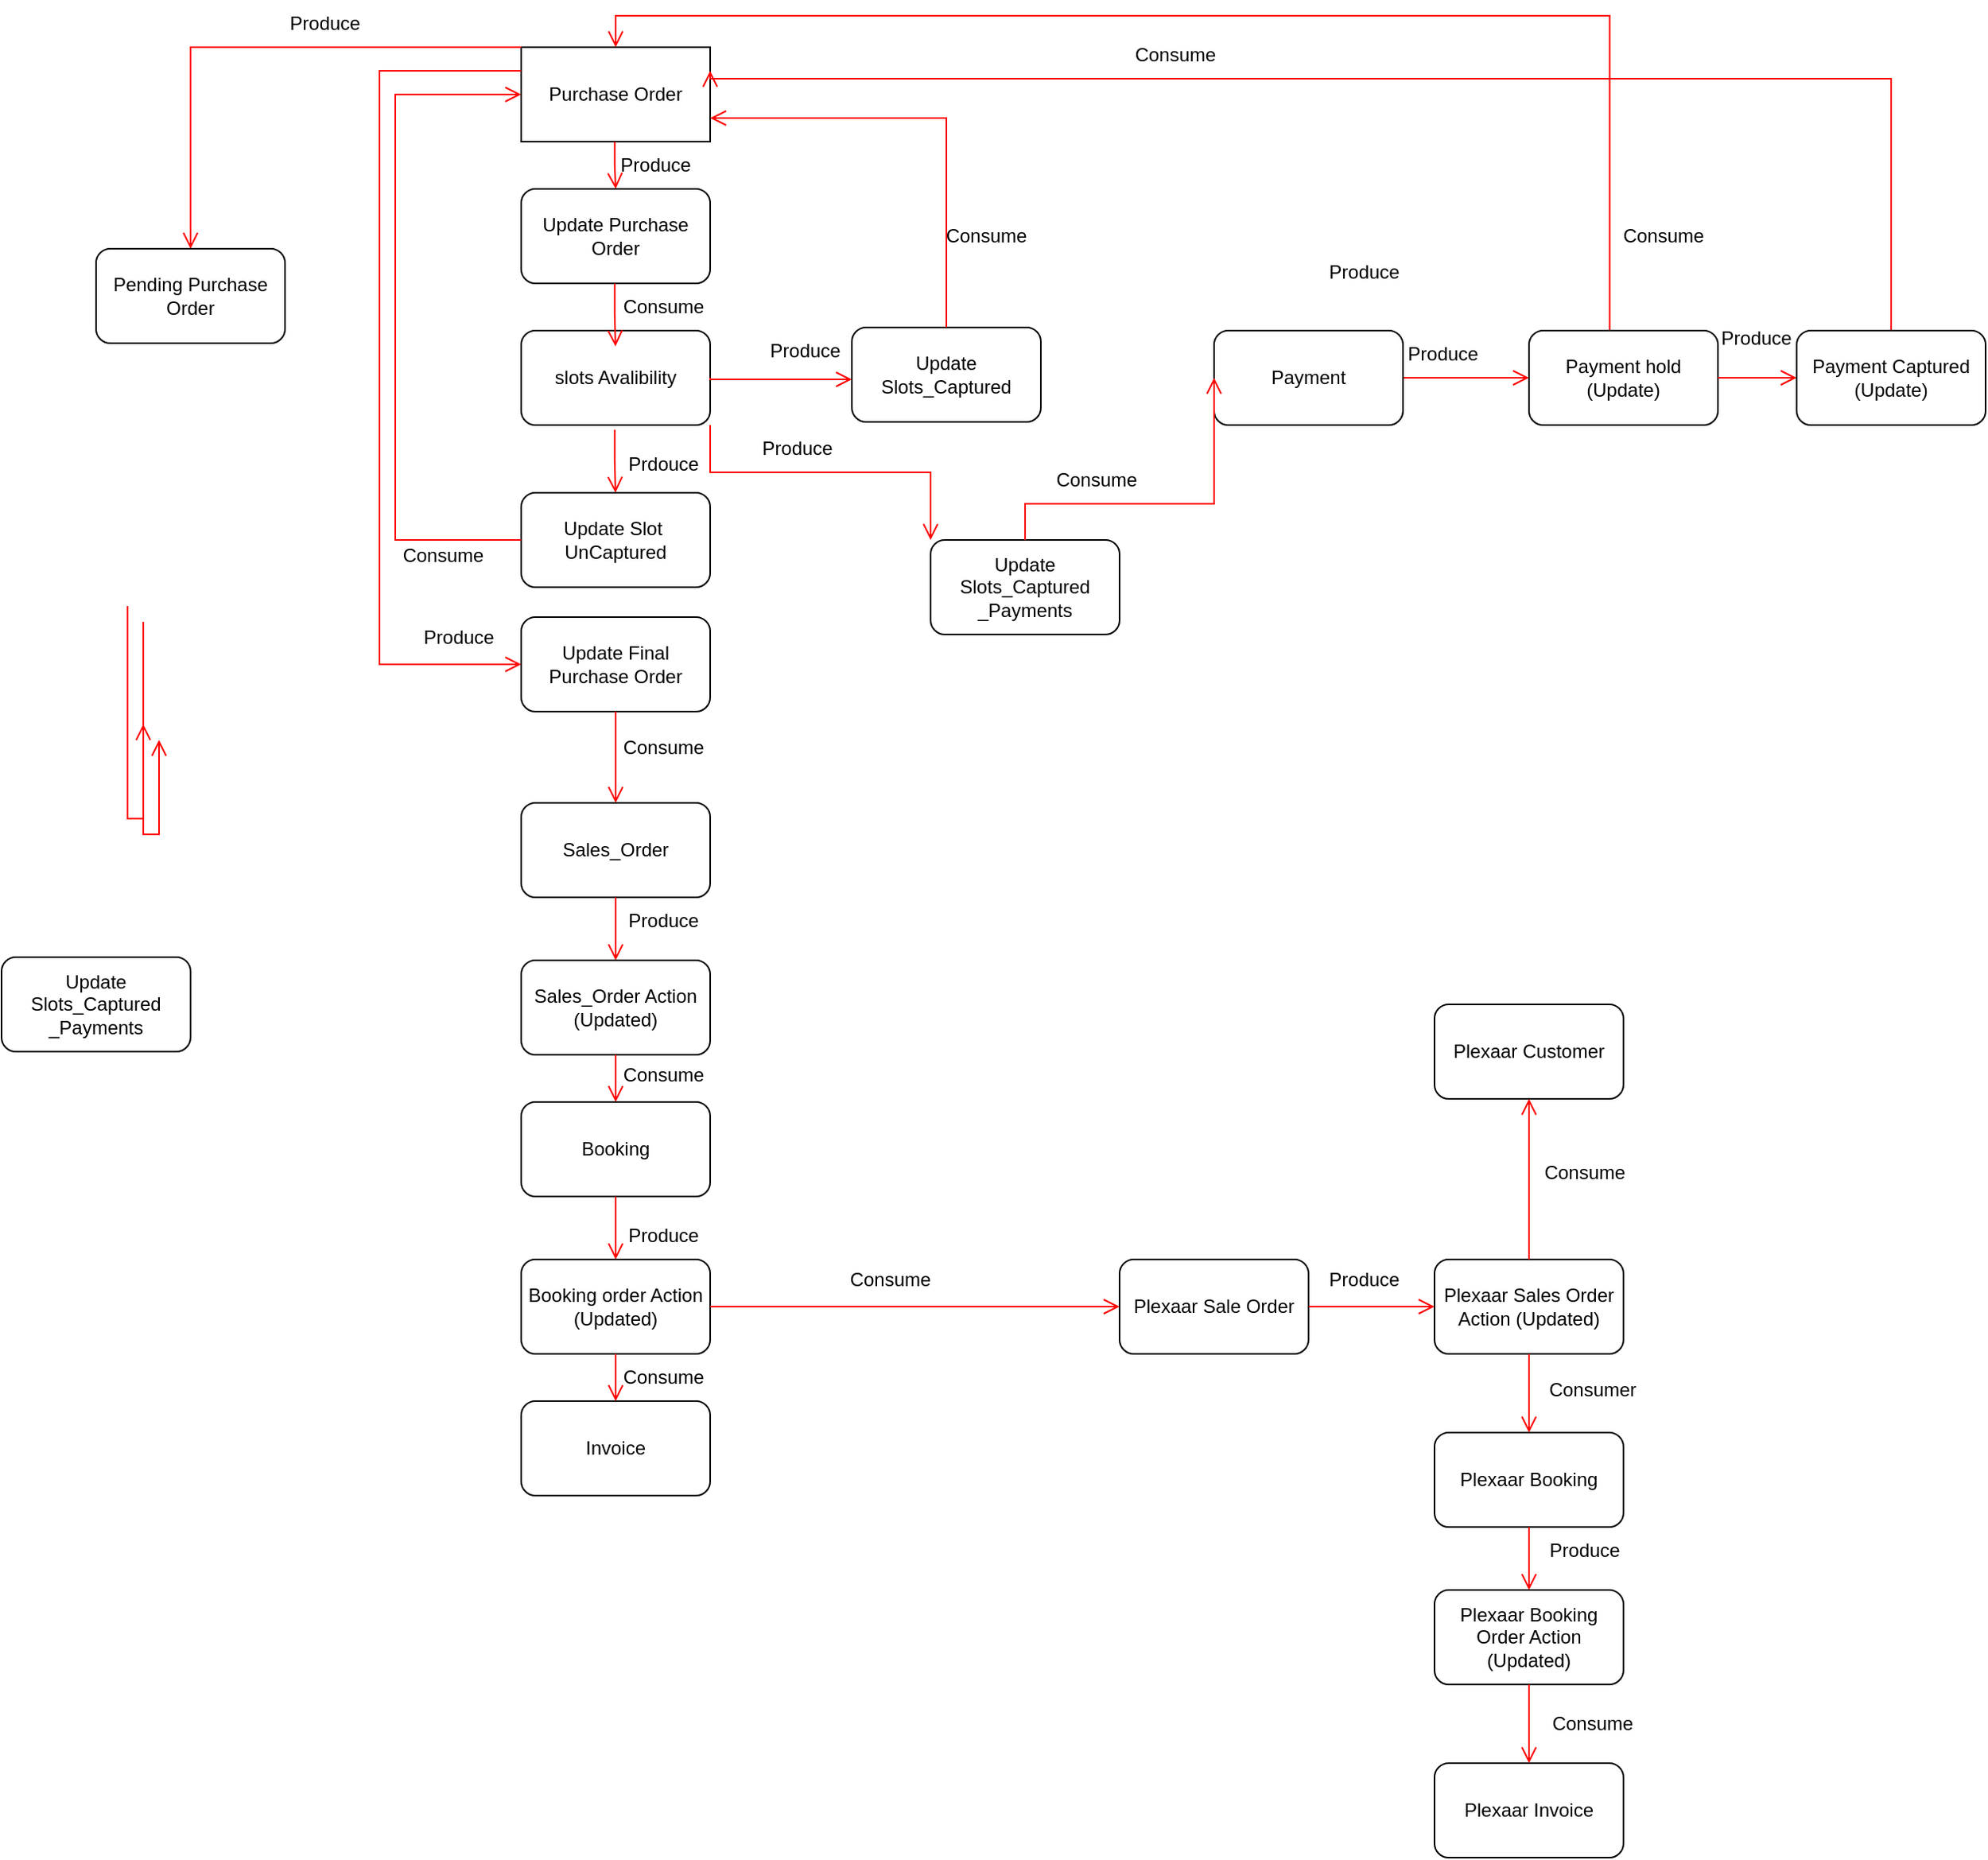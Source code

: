 <mxfile version="22.0.4" type="device">
  <diagram name="Page-1" id="e7e014a7-5840-1c2e-5031-d8a46d1fe8dd">
    <mxGraphModel dx="1354" dy="686" grid="1" gridSize="10" guides="1" tooltips="1" connect="1" arrows="1" fold="1" page="1" pageScale="1" pageWidth="1169" pageHeight="826" background="none" math="0" shadow="0">
      <root>
        <mxCell id="0" />
        <mxCell id="1" parent="0" />
        <mxCell id="SyflD4wRQNZvbjh-Ypq2-3" value="" style="edgeStyle=elbowEdgeStyle;elbow=vertical;verticalAlign=bottom;endArrow=open;endSize=8;strokeColor=#FF0000;endFill=1;rounded=0;exitX=1;exitY=0.5;exitDx=0;exitDy=0;entryX=0;entryY=0.5;entryDx=0;entryDy=0;" parent="1" source="SyflD4wRQNZvbjh-Ypq2-17" target="SyflD4wRQNZvbjh-Ypq2-11" edge="1">
          <mxGeometry x="264.5" y="168" as="geometry">
            <mxPoint x="880.5" y="450" as="targetPoint" />
            <mxPoint x="880" y="410" as="sourcePoint" />
          </mxGeometry>
        </mxCell>
        <mxCell id="SyflD4wRQNZvbjh-Ypq2-5" value="Purchase Order" style="rounded=0;whiteSpace=wrap;html=1;" parent="1" vertex="1">
          <mxGeometry x="350" y="40" width="120" height="60" as="geometry" />
        </mxCell>
        <mxCell id="SyflD4wRQNZvbjh-Ypq2-11" value="Payment hold&lt;br&gt;(Update)" style="rounded=1;whiteSpace=wrap;html=1;" parent="1" vertex="1">
          <mxGeometry x="990" y="220" width="120" height="60" as="geometry" />
        </mxCell>
        <mxCell id="SyflD4wRQNZvbjh-Ypq2-13" value="Update Final Purchase Order" style="rounded=1;whiteSpace=wrap;html=1;" parent="1" vertex="1">
          <mxGeometry x="350" y="402" width="120" height="60" as="geometry" />
        </mxCell>
        <mxCell id="SyflD4wRQNZvbjh-Ypq2-14" value="slots Avalibility" style="rounded=1;whiteSpace=wrap;html=1;" parent="1" vertex="1">
          <mxGeometry x="350" y="220" width="120" height="60" as="geometry" />
        </mxCell>
        <mxCell id="SyflD4wRQNZvbjh-Ypq2-16" value="Plexaar Sale Order" style="rounded=1;whiteSpace=wrap;html=1;" parent="1" vertex="1">
          <mxGeometry x="730" y="810" width="120" height="60" as="geometry" />
        </mxCell>
        <mxCell id="SyflD4wRQNZvbjh-Ypq2-17" value="Payment" style="rounded=1;whiteSpace=wrap;html=1;" parent="1" vertex="1">
          <mxGeometry x="790.0" y="220" width="120" height="60" as="geometry" />
        </mxCell>
        <mxCell id="SyflD4wRQNZvbjh-Ypq2-18" value="Update &lt;br&gt;Slots_Captured" style="rounded=1;whiteSpace=wrap;html=1;" parent="1" vertex="1">
          <mxGeometry x="560" y="218" width="120" height="60" as="geometry" />
        </mxCell>
        <mxCell id="SyflD4wRQNZvbjh-Ypq2-19" value="Update Slot&amp;nbsp; UnCaptured" style="rounded=1;whiteSpace=wrap;html=1;" parent="1" vertex="1">
          <mxGeometry x="350" y="323" width="120" height="60" as="geometry" />
        </mxCell>
        <mxCell id="SyflD4wRQNZvbjh-Ypq2-20" value="Booking" style="rounded=1;whiteSpace=wrap;html=1;" parent="1" vertex="1">
          <mxGeometry x="350" y="710" width="120" height="60" as="geometry" />
        </mxCell>
        <mxCell id="SyflD4wRQNZvbjh-Ypq2-22" value="Invoice" style="rounded=1;whiteSpace=wrap;html=1;" parent="1" vertex="1">
          <mxGeometry x="350" y="900" width="120" height="60" as="geometry" />
        </mxCell>
        <mxCell id="SyflD4wRQNZvbjh-Ypq2-24" value="Plexaar Booking" style="rounded=1;whiteSpace=wrap;html=1;" parent="1" vertex="1">
          <mxGeometry x="930" y="920" width="120" height="60" as="geometry" />
        </mxCell>
        <mxCell id="SyflD4wRQNZvbjh-Ypq2-25" value="Plexaar Sales Order Action (Updated)" style="rounded=1;whiteSpace=wrap;html=1;" parent="1" vertex="1">
          <mxGeometry x="930" y="810" width="120" height="60" as="geometry" />
        </mxCell>
        <mxCell id="SyflD4wRQNZvbjh-Ypq2-27" value="Sales_Order Action&lt;br&gt;(Updated)" style="rounded=1;whiteSpace=wrap;html=1;" parent="1" vertex="1">
          <mxGeometry x="350" y="620" width="120" height="60" as="geometry" />
        </mxCell>
        <mxCell id="SyflD4wRQNZvbjh-Ypq2-34" value="" style="edgeStyle=elbowEdgeStyle;elbow=vertical;verticalAlign=bottom;endArrow=open;endSize=8;strokeColor=#FF0000;endFill=1;rounded=0;exitX=1;exitY=0.5;exitDx=0;exitDy=0;entryX=0.929;entryY=1.133;entryDx=0;entryDy=0;entryPerimeter=0;" parent="1" source="SyflD4wRQNZvbjh-Ypq2-14" target="SyflD4wRQNZvbjh-Ypq2-61" edge="1">
          <mxGeometry x="264.5" y="168" as="geometry">
            <mxPoint x="565" y="255" as="targetPoint" />
            <mxPoint x="480" y="200" as="sourcePoint" />
          </mxGeometry>
        </mxCell>
        <mxCell id="SyflD4wRQNZvbjh-Ypq2-49" value="" style="edgeStyle=elbowEdgeStyle;elbow=vertical;verticalAlign=bottom;endArrow=open;endSize=8;strokeColor=#FF0000;endFill=1;rounded=0;exitX=0.5;exitY=1;exitDx=0;exitDy=0;entryX=0.5;entryY=0;entryDx=0;entryDy=0;" parent="1" source="SyflD4wRQNZvbjh-Ypq2-25" target="SyflD4wRQNZvbjh-Ypq2-24" edge="1">
          <mxGeometry x="264.5" y="168" as="geometry">
            <mxPoint x="640" y="1060" as="targetPoint" />
            <mxPoint x="690" y="1050" as="sourcePoint" />
          </mxGeometry>
        </mxCell>
        <mxCell id="SyflD4wRQNZvbjh-Ypq2-50" value="" style="edgeStyle=elbowEdgeStyle;elbow=vertical;verticalAlign=bottom;endArrow=open;endSize=8;strokeColor=#FF0000;endFill=1;rounded=0;entryX=0.5;entryY=0;entryDx=0;entryDy=0;exitX=0.427;exitY=-0.008;exitDx=0;exitDy=0;exitPerimeter=0;" parent="1" source="SyflD4wRQNZvbjh-Ypq2-11" target="SyflD4wRQNZvbjh-Ypq2-5" edge="1">
          <mxGeometry x="264.5" y="168" as="geometry">
            <mxPoint x="970" y="170" as="targetPoint" />
            <mxPoint x="1040" y="170" as="sourcePoint" />
            <Array as="points">
              <mxPoint x="720" y="20" />
            </Array>
          </mxGeometry>
        </mxCell>
        <mxCell id="SyflD4wRQNZvbjh-Ypq2-54" value="Update Purchase Order" style="rounded=1;whiteSpace=wrap;html=1;" parent="1" vertex="1">
          <mxGeometry x="350" y="130" width="120" height="60" as="geometry" />
        </mxCell>
        <mxCell id="SyflD4wRQNZvbjh-Ypq2-55" value="" style="edgeStyle=elbowEdgeStyle;elbow=vertical;verticalAlign=bottom;endArrow=open;endSize=8;strokeColor=#FF0000;endFill=1;rounded=0;entryX=0;entryY=0.5;entryDx=0;entryDy=0;exitX=0;exitY=0.5;exitDx=0;exitDy=0;" parent="1" source="SyflD4wRQNZvbjh-Ypq2-19" target="SyflD4wRQNZvbjh-Ypq2-5" edge="1">
          <mxGeometry x="264.5" y="168" as="geometry">
            <mxPoint x="290.5" y="170" as="targetPoint" />
            <mxPoint x="290" y="130" as="sourcePoint" />
            <Array as="points">
              <mxPoint x="270" y="220" />
            </Array>
          </mxGeometry>
        </mxCell>
        <mxCell id="SyflD4wRQNZvbjh-Ypq2-56" value="" style="edgeStyle=elbowEdgeStyle;elbow=vertical;verticalAlign=bottom;endArrow=open;endSize=8;strokeColor=#FF0000;endFill=1;rounded=0" parent="1" edge="1">
          <mxGeometry x="264.5" y="168" as="geometry">
            <mxPoint x="409.88" y="323" as="targetPoint" />
            <mxPoint x="409.38" y="283" as="sourcePoint" />
          </mxGeometry>
        </mxCell>
        <mxCell id="SyflD4wRQNZvbjh-Ypq2-57" value="" style="edgeStyle=elbowEdgeStyle;elbow=vertical;verticalAlign=bottom;endArrow=open;endSize=8;strokeColor=#FF0000;endFill=1;rounded=0" parent="1" edge="1">
          <mxGeometry x="264.5" y="168" as="geometry">
            <mxPoint x="409.88" y="230" as="targetPoint" />
            <mxPoint x="409.38" y="190" as="sourcePoint" />
          </mxGeometry>
        </mxCell>
        <mxCell id="SyflD4wRQNZvbjh-Ypq2-58" value="" style="edgeStyle=elbowEdgeStyle;elbow=vertical;verticalAlign=bottom;endArrow=open;endSize=8;strokeColor=#FF0000;endFill=1;rounded=0;entryX=0.5;entryY=0;entryDx=0;entryDy=0;" parent="1" target="SyflD4wRQNZvbjh-Ypq2-54" edge="1">
          <mxGeometry x="264.5" y="168" as="geometry">
            <mxPoint x="409.88" y="140" as="targetPoint" />
            <mxPoint x="409.38" y="100" as="sourcePoint" />
          </mxGeometry>
        </mxCell>
        <mxCell id="SyflD4wRQNZvbjh-Ypq2-59" value="Produce" style="text;html=1;align=center;verticalAlign=middle;resizable=0;points=[];autosize=1;strokeColor=none;fillColor=none;" parent="1" vertex="1">
          <mxGeometry x="400" y="100" width="70" height="30" as="geometry" />
        </mxCell>
        <mxCell id="SyflD4wRQNZvbjh-Ypq2-60" value="Consume" style="text;html=1;align=center;verticalAlign=middle;resizable=0;points=[];autosize=1;strokeColor=none;fillColor=none;" parent="1" vertex="1">
          <mxGeometry x="405" y="190" width="70" height="30" as="geometry" />
        </mxCell>
        <mxCell id="SyflD4wRQNZvbjh-Ypq2-61" value="Produce" style="text;html=1;align=center;verticalAlign=middle;resizable=0;points=[];autosize=1;strokeColor=none;fillColor=none;" parent="1" vertex="1">
          <mxGeometry x="495" y="218" width="70" height="30" as="geometry" />
        </mxCell>
        <mxCell id="SyflD4wRQNZvbjh-Ypq2-62" value="Plexaar Customer" style="rounded=1;whiteSpace=wrap;html=1;" parent="1" vertex="1">
          <mxGeometry x="930" y="648" width="120" height="60" as="geometry" />
        </mxCell>
        <mxCell id="SyflD4wRQNZvbjh-Ypq2-63" value="Plexaar Invoice" style="rounded=1;whiteSpace=wrap;html=1;" parent="1" vertex="1">
          <mxGeometry x="930" y="1130" width="120" height="60" as="geometry" />
        </mxCell>
        <mxCell id="SyflD4wRQNZvbjh-Ypq2-64" value="Booking order Action&lt;br&gt;(Updated)" style="rounded=1;whiteSpace=wrap;html=1;" parent="1" vertex="1">
          <mxGeometry x="350" y="810" width="120" height="60" as="geometry" />
        </mxCell>
        <mxCell id="SyflD4wRQNZvbjh-Ypq2-65" value="Sales_Order" style="rounded=1;whiteSpace=wrap;html=1;" parent="1" vertex="1">
          <mxGeometry x="350" y="520" width="120" height="60" as="geometry" />
        </mxCell>
        <mxCell id="SyflD4wRQNZvbjh-Ypq2-66" value="Plexaar Booking Order Action (Updated)" style="rounded=1;whiteSpace=wrap;html=1;" parent="1" vertex="1">
          <mxGeometry x="930" y="1020" width="120" height="60" as="geometry" />
        </mxCell>
        <mxCell id="SyflD4wRQNZvbjh-Ypq2-67" value="Prdouce" style="text;html=1;align=center;verticalAlign=middle;resizable=0;points=[];autosize=1;strokeColor=none;fillColor=none;" parent="1" vertex="1">
          <mxGeometry x="405" y="290" width="70" height="30" as="geometry" />
        </mxCell>
        <mxCell id="SyflD4wRQNZvbjh-Ypq2-68" value="Consume" style="text;html=1;align=center;verticalAlign=middle;resizable=0;points=[];autosize=1;strokeColor=none;fillColor=none;" parent="1" vertex="1">
          <mxGeometry x="265" y="348" width="70" height="30" as="geometry" />
        </mxCell>
        <mxCell id="SyflD4wRQNZvbjh-Ypq2-69" value="Consume" style="text;html=1;align=center;verticalAlign=middle;resizable=0;points=[];autosize=1;strokeColor=none;fillColor=none;" parent="1" vertex="1">
          <mxGeometry x="680" y="300" width="70" height="30" as="geometry" />
        </mxCell>
        <mxCell id="SyflD4wRQNZvbjh-Ypq2-70" value="Produce" style="text;html=1;align=center;verticalAlign=middle;resizable=0;points=[];autosize=1;strokeColor=none;fillColor=none;" parent="1" vertex="1">
          <mxGeometry x="900" y="220" width="70" height="30" as="geometry" />
        </mxCell>
        <mxCell id="SyflD4wRQNZvbjh-Ypq2-71" value="" style="edgeStyle=elbowEdgeStyle;elbow=vertical;verticalAlign=bottom;endArrow=open;endSize=8;strokeColor=#FF0000;endFill=1;rounded=0;entryX=0;entryY=0.5;entryDx=0;entryDy=0;exitX=0;exitY=0.25;exitDx=0;exitDy=0;" parent="1" source="SyflD4wRQNZvbjh-Ypq2-5" target="SyflD4wRQNZvbjh-Ypq2-13" edge="1">
          <mxGeometry x="264.5" y="168" as="geometry">
            <mxPoint x="130" y="200" as="targetPoint" />
            <mxPoint x="200" y="200" as="sourcePoint" />
            <Array as="points">
              <mxPoint x="260" y="190" />
            </Array>
          </mxGeometry>
        </mxCell>
        <mxCell id="SyflD4wRQNZvbjh-Ypq2-72" value="" style="edgeStyle=elbowEdgeStyle;elbow=vertical;verticalAlign=bottom;endArrow=open;endSize=8;strokeColor=#FF0000;endFill=1;rounded=0;entryX=0.5;entryY=0;entryDx=0;entryDy=0;exitX=0;exitY=0;exitDx=0;exitDy=0;" parent="1" source="SyflD4wRQNZvbjh-Ypq2-5" target="SyflD4wRQNZvbjh-Ypq2-106" edge="1">
          <mxGeometry x="264.5" y="168" as="geometry">
            <mxPoint x="120" y="130" as="targetPoint" />
            <mxPoint x="190" y="130" as="sourcePoint" />
            <Array as="points">
              <mxPoint x="250" y="40" />
            </Array>
          </mxGeometry>
        </mxCell>
        <mxCell id="SyflD4wRQNZvbjh-Ypq2-73" value="" style="edgeStyle=elbowEdgeStyle;elbow=vertical;verticalAlign=bottom;endArrow=open;endSize=8;strokeColor=#FF0000;endFill=1;rounded=0;entryX=0.5;entryY=0;entryDx=0;entryDy=0;exitX=0.5;exitY=1;exitDx=0;exitDy=0;" parent="1" source="SyflD4wRQNZvbjh-Ypq2-24" target="SyflD4wRQNZvbjh-Ypq2-66" edge="1">
          <mxGeometry x="264.5" y="168" as="geometry">
            <mxPoint x="720" y="1020" as="targetPoint" />
            <mxPoint x="790" y="1020" as="sourcePoint" />
            <Array as="points">
              <mxPoint x="940" y="1000" />
            </Array>
          </mxGeometry>
        </mxCell>
        <mxCell id="SyflD4wRQNZvbjh-Ypq2-74" value="" style="edgeStyle=elbowEdgeStyle;elbow=vertical;verticalAlign=bottom;endArrow=open;endSize=8;strokeColor=#FF0000;endFill=1;rounded=0;entryX=0;entryY=0.5;entryDx=0;entryDy=0;exitX=1;exitY=0.5;exitDx=0;exitDy=0;" parent="1" source="SyflD4wRQNZvbjh-Ypq2-16" target="SyflD4wRQNZvbjh-Ypq2-25" edge="1">
          <mxGeometry x="264.5" y="168" as="geometry">
            <mxPoint x="860" y="730" as="targetPoint" />
            <mxPoint x="930" y="730" as="sourcePoint" />
            <Array as="points">
              <mxPoint x="890" y="840" />
            </Array>
          </mxGeometry>
        </mxCell>
        <mxCell id="SyflD4wRQNZvbjh-Ypq2-75" value="" style="edgeStyle=elbowEdgeStyle;elbow=vertical;verticalAlign=bottom;endArrow=open;endSize=8;strokeColor=#FF0000;endFill=1;rounded=0;entryX=0;entryY=0.5;entryDx=0;entryDy=0;exitX=1;exitY=0.5;exitDx=0;exitDy=0;" parent="1" source="SyflD4wRQNZvbjh-Ypq2-64" target="SyflD4wRQNZvbjh-Ypq2-16" edge="1">
          <mxGeometry x="264.5" y="168" as="geometry">
            <mxPoint x="565" y="730" as="targetPoint" />
            <mxPoint x="635" y="730" as="sourcePoint" />
            <Array as="points">
              <mxPoint x="600" y="840" />
            </Array>
          </mxGeometry>
        </mxCell>
        <mxCell id="SyflD4wRQNZvbjh-Ypq2-76" value="" style="edgeStyle=elbowEdgeStyle;elbow=vertical;verticalAlign=bottom;endArrow=open;endSize=8;strokeColor=#FF0000;endFill=1;rounded=0;entryX=0.5;entryY=0;entryDx=0;entryDy=0;exitX=0.5;exitY=1;exitDx=0;exitDy=0;" parent="1" source="SyflD4wRQNZvbjh-Ypq2-64" target="SyflD4wRQNZvbjh-Ypq2-22" edge="1">
          <mxGeometry x="264.5" y="168" as="geometry">
            <mxPoint x="150" y="900" as="targetPoint" />
            <mxPoint x="220" y="900" as="sourcePoint" />
            <Array as="points">
              <mxPoint x="380" y="890" />
            </Array>
          </mxGeometry>
        </mxCell>
        <mxCell id="SyflD4wRQNZvbjh-Ypq2-77" value="" style="edgeStyle=elbowEdgeStyle;elbow=vertical;verticalAlign=bottom;endArrow=open;endSize=8;strokeColor=#FF0000;endFill=1;rounded=0;entryX=0.5;entryY=0;entryDx=0;entryDy=0;exitX=0.5;exitY=1;exitDx=0;exitDy=0;" parent="1" source="SyflD4wRQNZvbjh-Ypq2-20" target="SyflD4wRQNZvbjh-Ypq2-64" edge="1">
          <mxGeometry x="264.5" y="168" as="geometry">
            <mxPoint x="120" y="900" as="targetPoint" />
            <mxPoint x="190" y="900" as="sourcePoint" />
            <Array as="points">
              <mxPoint x="420" y="790" />
            </Array>
          </mxGeometry>
        </mxCell>
        <mxCell id="SyflD4wRQNZvbjh-Ypq2-78" value="" style="edgeStyle=elbowEdgeStyle;elbow=vertical;verticalAlign=bottom;endArrow=open;endSize=8;strokeColor=#FF0000;endFill=1;rounded=0;entryX=0.5;entryY=0;entryDx=0;entryDy=0;exitX=0.5;exitY=1;exitDx=0;exitDy=0;" parent="1" source="SyflD4wRQNZvbjh-Ypq2-27" target="SyflD4wRQNZvbjh-Ypq2-20" edge="1">
          <mxGeometry x="264.5" y="168" as="geometry">
            <mxPoint x="140" y="580" as="targetPoint" />
            <mxPoint x="210" y="580" as="sourcePoint" />
            <Array as="points" />
          </mxGeometry>
        </mxCell>
        <mxCell id="SyflD4wRQNZvbjh-Ypq2-79" value="" style="edgeStyle=elbowEdgeStyle;elbow=vertical;verticalAlign=bottom;endArrow=open;endSize=8;strokeColor=#FF0000;endFill=1;rounded=0;entryX=0.5;entryY=0;entryDx=0;entryDy=0;exitX=0.5;exitY=1;exitDx=0;exitDy=0;" parent="1" source="SyflD4wRQNZvbjh-Ypq2-65" target="SyflD4wRQNZvbjh-Ypq2-27" edge="1">
          <mxGeometry x="264.5" y="168" as="geometry">
            <mxPoint x="150" y="590" as="targetPoint" />
            <mxPoint x="220" y="590" as="sourcePoint" />
            <Array as="points" />
          </mxGeometry>
        </mxCell>
        <mxCell id="SyflD4wRQNZvbjh-Ypq2-80" value="" style="edgeStyle=elbowEdgeStyle;elbow=vertical;verticalAlign=bottom;endArrow=open;endSize=8;strokeColor=#FF0000;endFill=1;rounded=0;entryX=0.5;entryY=0;entryDx=0;entryDy=0;exitX=0.5;exitY=1;exitDx=0;exitDy=0;" parent="1" source="SyflD4wRQNZvbjh-Ypq2-13" target="SyflD4wRQNZvbjh-Ypq2-65" edge="1">
          <mxGeometry x="264.5" y="168" as="geometry">
            <mxPoint x="370" y="530" as="targetPoint" />
            <mxPoint x="440" y="530" as="sourcePoint" />
            <Array as="points">
              <mxPoint x="400" y="510" />
            </Array>
          </mxGeometry>
        </mxCell>
        <mxCell id="SyflD4wRQNZvbjh-Ypq2-82" value="Consume" style="text;html=1;align=center;verticalAlign=middle;resizable=0;points=[];autosize=1;strokeColor=none;fillColor=none;" parent="1" vertex="1">
          <mxGeometry x="1040" y="145" width="70" height="30" as="geometry" />
        </mxCell>
        <mxCell id="SyflD4wRQNZvbjh-Ypq2-83" value="Produce" style="text;html=1;align=center;verticalAlign=middle;resizable=0;points=[];autosize=1;strokeColor=none;fillColor=none;" parent="1" vertex="1">
          <mxGeometry x="275" y="400" width="70" height="30" as="geometry" />
        </mxCell>
        <mxCell id="SyflD4wRQNZvbjh-Ypq2-84" value="Consume" style="text;html=1;align=center;verticalAlign=middle;resizable=0;points=[];autosize=1;strokeColor=none;fillColor=none;" parent="1" vertex="1">
          <mxGeometry x="405" y="470" width="70" height="30" as="geometry" />
        </mxCell>
        <mxCell id="SyflD4wRQNZvbjh-Ypq2-85" value="Produce" style="text;html=1;align=center;verticalAlign=middle;resizable=0;points=[];autosize=1;strokeColor=none;fillColor=none;" parent="1" vertex="1">
          <mxGeometry x="405" y="580" width="70" height="30" as="geometry" />
        </mxCell>
        <mxCell id="SyflD4wRQNZvbjh-Ypq2-86" value="Consume" style="text;html=1;align=center;verticalAlign=middle;resizable=0;points=[];autosize=1;strokeColor=none;fillColor=none;" parent="1" vertex="1">
          <mxGeometry x="405" y="678" width="70" height="30" as="geometry" />
        </mxCell>
        <mxCell id="SyflD4wRQNZvbjh-Ypq2-87" value="Produce" style="text;html=1;align=center;verticalAlign=middle;resizable=0;points=[];autosize=1;strokeColor=none;fillColor=none;" parent="1" vertex="1">
          <mxGeometry x="405" y="780" width="70" height="30" as="geometry" />
        </mxCell>
        <mxCell id="SyflD4wRQNZvbjh-Ypq2-88" value="Consume" style="text;html=1;align=center;verticalAlign=middle;resizable=0;points=[];autosize=1;strokeColor=none;fillColor=none;" parent="1" vertex="1">
          <mxGeometry x="405" y="870" width="70" height="30" as="geometry" />
        </mxCell>
        <mxCell id="SyflD4wRQNZvbjh-Ypq2-89" value="Consume" style="text;html=1;align=center;verticalAlign=middle;resizable=0;points=[];autosize=1;strokeColor=none;fillColor=none;" parent="1" vertex="1">
          <mxGeometry x="549" y="808" width="70" height="30" as="geometry" />
        </mxCell>
        <mxCell id="SyflD4wRQNZvbjh-Ypq2-90" value="Produce" style="text;html=1;align=center;verticalAlign=middle;resizable=0;points=[];autosize=1;strokeColor=none;fillColor=none;" parent="1" vertex="1">
          <mxGeometry x="850" y="808" width="70" height="30" as="geometry" />
        </mxCell>
        <mxCell id="SyflD4wRQNZvbjh-Ypq2-91" value="Consumer" style="text;html=1;align=center;verticalAlign=middle;resizable=0;points=[];autosize=1;strokeColor=none;fillColor=none;" parent="1" vertex="1">
          <mxGeometry x="990" y="878" width="80" height="30" as="geometry" />
        </mxCell>
        <mxCell id="SyflD4wRQNZvbjh-Ypq2-92" value="Produce" style="text;html=1;align=center;verticalAlign=middle;resizable=0;points=[];autosize=1;strokeColor=none;fillColor=none;" parent="1" vertex="1">
          <mxGeometry x="990" y="980" width="70" height="30" as="geometry" />
        </mxCell>
        <mxCell id="SyflD4wRQNZvbjh-Ypq2-95" value="" style="edgeStyle=elbowEdgeStyle;elbow=vertical;verticalAlign=bottom;endArrow=open;endSize=8;strokeColor=#FF0000;endFill=1;rounded=0;entryX=0;entryY=0.5;entryDx=0;entryDy=0;exitX=1;exitY=0.5;exitDx=0;exitDy=0;" parent="1" source="SyflD4wRQNZvbjh-Ypq2-11" target="SyflD4wRQNZvbjh-Ypq2-107" edge="1">
          <mxGeometry x="264.5" y="168" as="geometry">
            <mxPoint x="1070" y="413" as="targetPoint" />
            <mxPoint x="1140" y="413" as="sourcePoint" />
            <Array as="points" />
          </mxGeometry>
        </mxCell>
        <mxCell id="SyflD4wRQNZvbjh-Ypq2-96" value="" style="edgeStyle=elbowEdgeStyle;elbow=vertical;verticalAlign=bottom;endArrow=open;endSize=8;strokeColor=#FF0000;endFill=1;rounded=0;entryX=1;entryY=0.25;entryDx=0;entryDy=0;exitX=0.5;exitY=0;exitDx=0;exitDy=0;" parent="1" source="SyflD4wRQNZvbjh-Ypq2-107" target="SyflD4wRQNZvbjh-Ypq2-5" edge="1">
          <mxGeometry x="264.5" y="168" as="geometry">
            <mxPoint x="700" y="75" as="targetPoint" />
            <mxPoint x="770" y="75" as="sourcePoint" />
            <Array as="points">
              <mxPoint x="1080" y="60" />
            </Array>
          </mxGeometry>
        </mxCell>
        <mxCell id="SyflD4wRQNZvbjh-Ypq2-98" value="" style="edgeStyle=elbowEdgeStyle;elbow=vertical;verticalAlign=bottom;endArrow=open;endSize=8;strokeColor=#FF0000;endFill=1;rounded=0;entryX=0.5;entryY=1;entryDx=0;entryDy=0;exitX=0.5;exitY=0;exitDx=0;exitDy=0;" parent="1" source="SyflD4wRQNZvbjh-Ypq2-25" target="SyflD4wRQNZvbjh-Ypq2-62" edge="1">
          <mxGeometry x="264.5" y="168" as="geometry">
            <mxPoint x="860" y="745" as="targetPoint" />
            <mxPoint x="930" y="745" as="sourcePoint" />
            <Array as="points">
              <mxPoint x="990" y="735" />
            </Array>
          </mxGeometry>
        </mxCell>
        <mxCell id="SyflD4wRQNZvbjh-Ypq2-99" value="" style="edgeStyle=elbowEdgeStyle;elbow=vertical;verticalAlign=bottom;endArrow=open;endSize=8;strokeColor=#FF0000;endFill=1;rounded=0;entryX=0.5;entryY=0;entryDx=0;entryDy=0;exitX=0.5;exitY=1;exitDx=0;exitDy=0;" parent="1" source="SyflD4wRQNZvbjh-Ypq2-66" target="SyflD4wRQNZvbjh-Ypq2-63" edge="1">
          <mxGeometry x="264.5" y="168" as="geometry">
            <mxPoint x="800" y="1140" as="targetPoint" />
            <mxPoint x="870" y="1140" as="sourcePoint" />
            <Array as="points" />
          </mxGeometry>
        </mxCell>
        <mxCell id="SyflD4wRQNZvbjh-Ypq2-100" value="Consume" style="text;html=1;align=center;verticalAlign=middle;resizable=0;points=[];autosize=1;strokeColor=none;fillColor=none;" parent="1" vertex="1">
          <mxGeometry x="995" y="1090" width="70" height="30" as="geometry" />
        </mxCell>
        <mxCell id="SyflD4wRQNZvbjh-Ypq2-101" value="Consume" style="text;html=1;align=center;verticalAlign=middle;resizable=0;points=[];autosize=1;strokeColor=none;fillColor=none;" parent="1" vertex="1">
          <mxGeometry x="990" y="740" width="70" height="30" as="geometry" />
        </mxCell>
        <mxCell id="SyflD4wRQNZvbjh-Ypq2-106" value="Pending Purchase Order" style="rounded=1;whiteSpace=wrap;html=1;" parent="1" vertex="1">
          <mxGeometry x="80" y="168" width="120" height="60" as="geometry" />
        </mxCell>
        <mxCell id="SyflD4wRQNZvbjh-Ypq2-107" value="Payment Captured&lt;br&gt;(Update)" style="rounded=1;whiteSpace=wrap;html=1;" parent="1" vertex="1">
          <mxGeometry x="1160" y="220" width="120" height="60" as="geometry" />
        </mxCell>
        <mxCell id="SyflD4wRQNZvbjh-Ypq2-108" value="Produce" style="text;html=1;align=center;verticalAlign=middle;resizable=0;points=[];autosize=1;strokeColor=none;fillColor=none;" parent="1" vertex="1">
          <mxGeometry x="850" y="168" width="70" height="30" as="geometry" />
        </mxCell>
        <mxCell id="SyflD4wRQNZvbjh-Ypq2-109" value="Consume" style="text;html=1;align=center;verticalAlign=middle;resizable=0;points=[];autosize=1;strokeColor=none;fillColor=none;" parent="1" vertex="1">
          <mxGeometry x="730" y="30" width="70" height="30" as="geometry" />
        </mxCell>
        <mxCell id="SyflD4wRQNZvbjh-Ypq2-111" value="Produce" style="text;html=1;align=center;verticalAlign=middle;resizable=0;points=[];autosize=1;strokeColor=none;fillColor=none;" parent="1" vertex="1">
          <mxGeometry x="190" y="10" width="70" height="30" as="geometry" />
        </mxCell>
        <mxCell id="SyflD4wRQNZvbjh-Ypq2-112" value="Produce" style="text;html=1;align=center;verticalAlign=middle;resizable=0;points=[];autosize=1;strokeColor=none;fillColor=none;" parent="1" vertex="1">
          <mxGeometry x="1099" y="210" width="70" height="30" as="geometry" />
        </mxCell>
        <mxCell id="LgmhyMoLQVv_v872AzSd-1" value="Update Slots_Captured&lt;br&gt;_Payments" style="rounded=1;whiteSpace=wrap;html=1;" parent="1" vertex="1">
          <mxGeometry x="610" y="353" width="120" height="60" as="geometry" />
        </mxCell>
        <mxCell id="LgmhyMoLQVv_v872AzSd-2" value="" style="edgeStyle=elbowEdgeStyle;elbow=vertical;verticalAlign=bottom;endArrow=open;endSize=8;strokeColor=#FF0000;endFill=1;rounded=0;exitX=0;exitY=0.25;exitDx=0;exitDy=0;" parent="1" edge="1">
          <mxGeometry x="264.5" y="168" as="geometry">
            <mxPoint x="110" y="470" as="targetPoint" />
            <mxPoint x="100" y="395" as="sourcePoint" />
            <Array as="points">
              <mxPoint x="10" y="530" />
            </Array>
          </mxGeometry>
        </mxCell>
        <mxCell id="LgmhyMoLQVv_v872AzSd-4" value="Update Slots_Captured&lt;br&gt;_Payments" style="rounded=1;whiteSpace=wrap;html=1;" parent="1" vertex="1">
          <mxGeometry x="20" y="618" width="120" height="60" as="geometry" />
        </mxCell>
        <mxCell id="LgmhyMoLQVv_v872AzSd-5" value="" style="edgeStyle=elbowEdgeStyle;elbow=vertical;verticalAlign=bottom;endArrow=open;endSize=8;strokeColor=#FF0000;endFill=1;rounded=0;exitX=0;exitY=0.25;exitDx=0;exitDy=0;" parent="1" edge="1">
          <mxGeometry x="264.5" y="168" as="geometry">
            <mxPoint x="120" y="480" as="targetPoint" />
            <mxPoint x="110" y="405" as="sourcePoint" />
            <Array as="points">
              <mxPoint x="20" y="540" />
            </Array>
          </mxGeometry>
        </mxCell>
        <mxCell id="LgmhyMoLQVv_v872AzSd-6" value="" style="edgeStyle=elbowEdgeStyle;elbow=vertical;verticalAlign=bottom;endArrow=open;endSize=8;strokeColor=#FF0000;endFill=1;rounded=0;exitX=0.5;exitY=0;exitDx=0;exitDy=0;entryX=0;entryY=0.5;entryDx=0;entryDy=0;" parent="1" source="LgmhyMoLQVv_v872AzSd-1" target="SyflD4wRQNZvbjh-Ypq2-17" edge="1">
          <mxGeometry x="264.5" y="168" as="geometry">
            <mxPoint x="780" y="421" as="targetPoint" />
            <mxPoint x="770" y="346" as="sourcePoint" />
            <Array as="points">
              <mxPoint x="730" y="330" />
            </Array>
          </mxGeometry>
        </mxCell>
        <mxCell id="LgmhyMoLQVv_v872AzSd-7" value="" style="edgeStyle=elbowEdgeStyle;elbow=vertical;verticalAlign=bottom;endArrow=open;endSize=8;strokeColor=#FF0000;endFill=1;rounded=0;exitX=0.5;exitY=0;exitDx=0;exitDy=0;entryX=1;entryY=0.75;entryDx=0;entryDy=0;" parent="1" source="SyflD4wRQNZvbjh-Ypq2-18" target="SyflD4wRQNZvbjh-Ypq2-5" edge="1">
          <mxGeometry x="264.5" y="168" as="geometry">
            <mxPoint x="715" y="180" as="targetPoint" />
            <mxPoint x="705" y="105" as="sourcePoint" />
            <Array as="points">
              <mxPoint x="580" y="85" />
            </Array>
          </mxGeometry>
        </mxCell>
        <mxCell id="LgmhyMoLQVv_v872AzSd-8" value="" style="edgeStyle=elbowEdgeStyle;elbow=vertical;verticalAlign=bottom;endArrow=open;endSize=8;strokeColor=#FF0000;endFill=1;rounded=0;exitX=1;exitY=1;exitDx=0;exitDy=0;entryX=0;entryY=0;entryDx=0;entryDy=0;" parent="1" source="SyflD4wRQNZvbjh-Ypq2-14" target="LgmhyMoLQVv_v872AzSd-1" edge="1">
          <mxGeometry x="264.5" y="168" as="geometry">
            <mxPoint x="535" y="428" as="targetPoint" />
            <mxPoint x="525" y="353" as="sourcePoint" />
            <Array as="points">
              <mxPoint x="570" y="310" />
            </Array>
          </mxGeometry>
        </mxCell>
        <mxCell id="LgmhyMoLQVv_v872AzSd-9" value="Produce" style="text;html=1;align=center;verticalAlign=middle;resizable=0;points=[];autosize=1;strokeColor=none;fillColor=none;" parent="1" vertex="1">
          <mxGeometry x="490" y="280" width="70" height="30" as="geometry" />
        </mxCell>
        <mxCell id="LgmhyMoLQVv_v872AzSd-10" value="Consume" style="text;html=1;align=center;verticalAlign=middle;resizable=0;points=[];autosize=1;strokeColor=none;fillColor=none;" parent="1" vertex="1">
          <mxGeometry x="610" y="145" width="70" height="30" as="geometry" />
        </mxCell>
      </root>
    </mxGraphModel>
  </diagram>
</mxfile>
